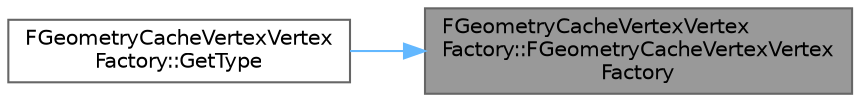 digraph "FGeometryCacheVertexVertexFactory::FGeometryCacheVertexVertexFactory"
{
 // INTERACTIVE_SVG=YES
 // LATEX_PDF_SIZE
  bgcolor="transparent";
  edge [fontname=Helvetica,fontsize=10,labelfontname=Helvetica,labelfontsize=10];
  node [fontname=Helvetica,fontsize=10,shape=box,height=0.2,width=0.4];
  rankdir="RL";
  Node1 [id="Node000001",label="FGeometryCacheVertexVertex\lFactory::FGeometryCacheVertexVertex\lFactory",height=0.2,width=0.4,color="gray40", fillcolor="grey60", style="filled", fontcolor="black",tooltip=" "];
  Node1 -> Node2 [id="edge1_Node000001_Node000002",dir="back",color="steelblue1",style="solid",tooltip=" "];
  Node2 [id="Node000002",label="FGeometryCacheVertexVertex\lFactory::GetType",height=0.2,width=0.4,color="grey40", fillcolor="white", style="filled",URL="$d7/d73/classFGeometryCacheVertexVertexFactory.html#ad558a5450295d814405b508e138189e2",tooltip=" "];
}
